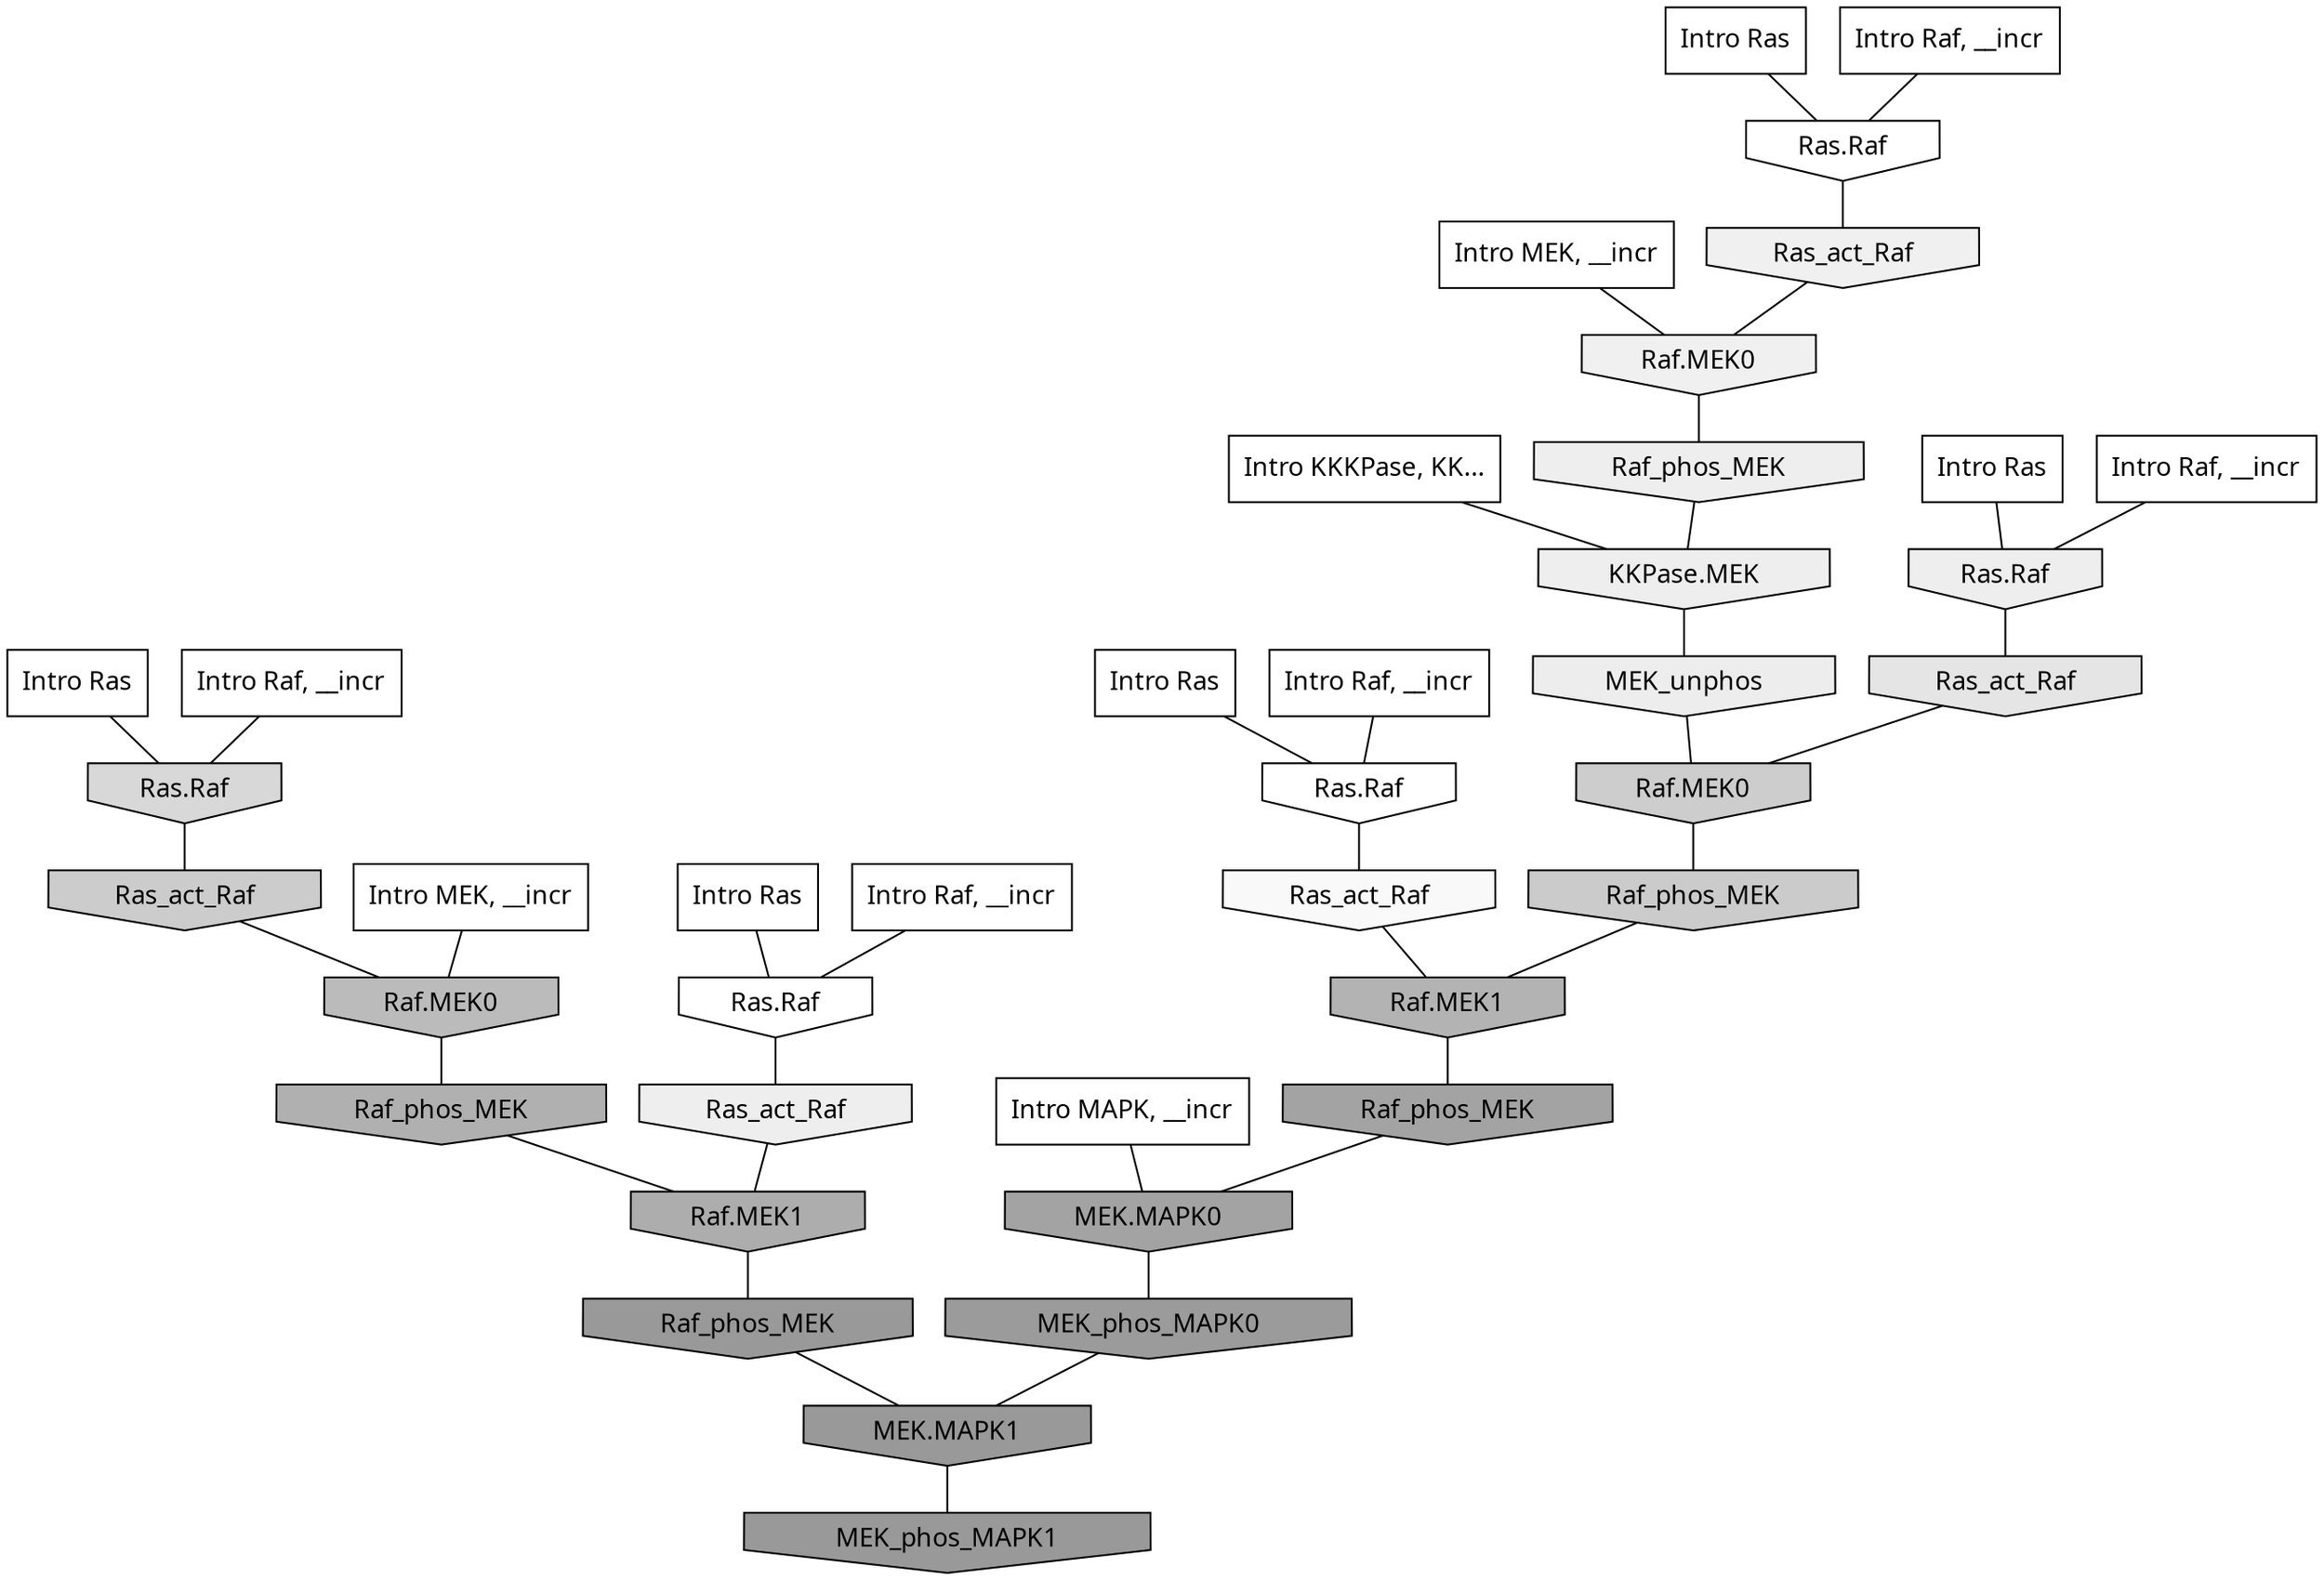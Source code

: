 digraph G{
  rankdir="TB";
  ranksep=0.30;
  node [fontname="CMU Serif"];
  edge [fontname="CMU Serif"];
  
  20 [label="Intro Ras", shape=rectangle, style=filled, fillcolor="0.000 0.000 1.000"]
  
  34 [label="Intro Ras", shape=rectangle, style=filled, fillcolor="0.000 0.000 1.000"]
  
  71 [label="Intro Ras", shape=rectangle, style=filled, fillcolor="0.000 0.000 1.000"]
  
  84 [label="Intro Ras", shape=rectangle, style=filled, fillcolor="0.000 0.000 1.000"]
  
  94 [label="Intro Ras", shape=rectangle, style=filled, fillcolor="0.000 0.000 1.000"]
  
  394 [label="Intro Raf, __incr", shape=rectangle, style=filled, fillcolor="0.000 0.000 1.000"]
  
  531 [label="Intro Raf, __incr", shape=rectangle, style=filled, fillcolor="0.000 0.000 1.000"]
  
  809 [label="Intro Raf, __incr", shape=rectangle, style=filled, fillcolor="0.000 0.000 1.000"]
  
  1007 [label="Intro Raf, __incr", shape=rectangle, style=filled, fillcolor="0.000 0.000 1.000"]
  
  1059 [label="Intro Raf, __incr", shape=rectangle, style=filled, fillcolor="0.000 0.000 1.000"]
  
  1181 [label="Intro MEK, __incr", shape=rectangle, style=filled, fillcolor="0.000 0.000 1.000"]
  
  1467 [label="Intro MEK, __incr", shape=rectangle, style=filled, fillcolor="0.000 0.000 1.000"]
  
  2535 [label="Intro MAPK, __incr", shape=rectangle, style=filled, fillcolor="0.000 0.000 1.000"]
  
  3159 [label="Intro KKKPase, KK...", shape=rectangle, style=filled, fillcolor="0.000 0.000 1.000"]
  
  3224 [label="Ras.Raf", shape=invhouse, style=filled, fillcolor="0.000 0.000 1.000"]
  
  3282 [label="Ras.Raf", shape=invhouse, style=filled, fillcolor="0.000 0.000 1.000"]
  
  3283 [label="Ras.Raf", shape=invhouse, style=filled, fillcolor="0.000 0.000 1.000"]
  
  3480 [label="Ras_act_Raf", shape=invhouse, style=filled, fillcolor="0.000 0.000 0.973"]
  
  3793 [label="Ras_act_Raf", shape=invhouse, style=filled, fillcolor="0.000 0.000 0.939"]
  
  3796 [label="Raf.MEK0", shape=invhouse, style=filled, fillcolor="0.000 0.000 0.939"]
  
  3877 [label="Raf_phos_MEK", shape=invhouse, style=filled, fillcolor="0.000 0.000 0.933"]
  
  3888 [label="KKPase.MEK", shape=invhouse, style=filled, fillcolor="0.000 0.000 0.933"]
  
  3904 [label="Ras.Raf", shape=invhouse, style=filled, fillcolor="0.000 0.000 0.932"]
  
  3906 [label="Ras_act_Raf", shape=invhouse, style=filled, fillcolor="0.000 0.000 0.931"]
  
  3956 [label="MEK_unphos", shape=invhouse, style=filled, fillcolor="0.000 0.000 0.929"]
  
  4444 [label="Ras_act_Raf", shape=invhouse, style=filled, fillcolor="0.000 0.000 0.896"]
  
  5308 [label="Ras.Raf", shape=invhouse, style=filled, fillcolor="0.000 0.000 0.844"]
  
  6099 [label="Raf.MEK0", shape=invhouse, style=filled, fillcolor="0.000 0.000 0.801"]
  
  6110 [label="Ras_act_Raf", shape=invhouse, style=filled, fillcolor="0.000 0.000 0.800"]
  
  6204 [label="Raf_phos_MEK", shape=invhouse, style=filled, fillcolor="0.000 0.000 0.796"]
  
  7987 [label="Raf.MEK0", shape=invhouse, style=filled, fillcolor="0.000 0.000 0.734"]
  
  9164 [label="Raf.MEK1", shape=invhouse, style=filled, fillcolor="0.000 0.000 0.700"]
  
  9592 [label="Raf_phos_MEK", shape=invhouse, style=filled, fillcolor="0.000 0.000 0.691"]
  
  10267 [label="Raf.MEK1", shape=invhouse, style=filled, fillcolor="0.000 0.000 0.676"]
  
  12302 [label="Raf_phos_MEK", shape=invhouse, style=filled, fillcolor="0.000 0.000 0.638"]
  
  12309 [label="MEK.MAPK0", shape=invhouse, style=filled, fillcolor="0.000 0.000 0.638"]
  
  14493 [label="MEK_phos_MAPK0", shape=invhouse, style=filled, fillcolor="0.000 0.000 0.606"]
  
  14911 [label="Raf_phos_MEK", shape=invhouse, style=filled, fillcolor="0.000 0.000 0.600"]
  
  14931 [label="MEK.MAPK1", shape=invhouse, style=filled, fillcolor="0.000 0.000 0.600"]
  
  14942 [label="MEK_phos_MAPK1", shape=invhouse, style=filled, fillcolor="0.000 0.000 0.600"]
  
  
  14931 -> 14942 [dir=none, color="0.000 0.000 0.000"] 
  14911 -> 14931 [dir=none, color="0.000 0.000 0.000"] 
  14493 -> 14931 [dir=none, color="0.000 0.000 0.000"] 
  12309 -> 14493 [dir=none, color="0.000 0.000 0.000"] 
  12302 -> 12309 [dir=none, color="0.000 0.000 0.000"] 
  10267 -> 14911 [dir=none, color="0.000 0.000 0.000"] 
  9592 -> 10267 [dir=none, color="0.000 0.000 0.000"] 
  9164 -> 12302 [dir=none, color="0.000 0.000 0.000"] 
  7987 -> 9592 [dir=none, color="0.000 0.000 0.000"] 
  6204 -> 9164 [dir=none, color="0.000 0.000 0.000"] 
  6110 -> 7987 [dir=none, color="0.000 0.000 0.000"] 
  6099 -> 6204 [dir=none, color="0.000 0.000 0.000"] 
  5308 -> 6110 [dir=none, color="0.000 0.000 0.000"] 
  4444 -> 6099 [dir=none, color="0.000 0.000 0.000"] 
  3956 -> 6099 [dir=none, color="0.000 0.000 0.000"] 
  3906 -> 10267 [dir=none, color="0.000 0.000 0.000"] 
  3904 -> 4444 [dir=none, color="0.000 0.000 0.000"] 
  3888 -> 3956 [dir=none, color="0.000 0.000 0.000"] 
  3877 -> 3888 [dir=none, color="0.000 0.000 0.000"] 
  3796 -> 3877 [dir=none, color="0.000 0.000 0.000"] 
  3793 -> 3796 [dir=none, color="0.000 0.000 0.000"] 
  3480 -> 9164 [dir=none, color="0.000 0.000 0.000"] 
  3283 -> 3480 [dir=none, color="0.000 0.000 0.000"] 
  3282 -> 3793 [dir=none, color="0.000 0.000 0.000"] 
  3224 -> 3906 [dir=none, color="0.000 0.000 0.000"] 
  3159 -> 3888 [dir=none, color="0.000 0.000 0.000"] 
  2535 -> 12309 [dir=none, color="0.000 0.000 0.000"] 
  1467 -> 3796 [dir=none, color="0.000 0.000 0.000"] 
  1181 -> 7987 [dir=none, color="0.000 0.000 0.000"] 
  1059 -> 3904 [dir=none, color="0.000 0.000 0.000"] 
  1007 -> 3282 [dir=none, color="0.000 0.000 0.000"] 
  809 -> 5308 [dir=none, color="0.000 0.000 0.000"] 
  531 -> 3283 [dir=none, color="0.000 0.000 0.000"] 
  394 -> 3224 [dir=none, color="0.000 0.000 0.000"] 
  94 -> 3283 [dir=none, color="0.000 0.000 0.000"] 
  84 -> 3904 [dir=none, color="0.000 0.000 0.000"] 
  71 -> 3224 [dir=none, color="0.000 0.000 0.000"] 
  34 -> 3282 [dir=none, color="0.000 0.000 0.000"] 
  20 -> 5308 [dir=none, color="0.000 0.000 0.000"] 
  
  }
